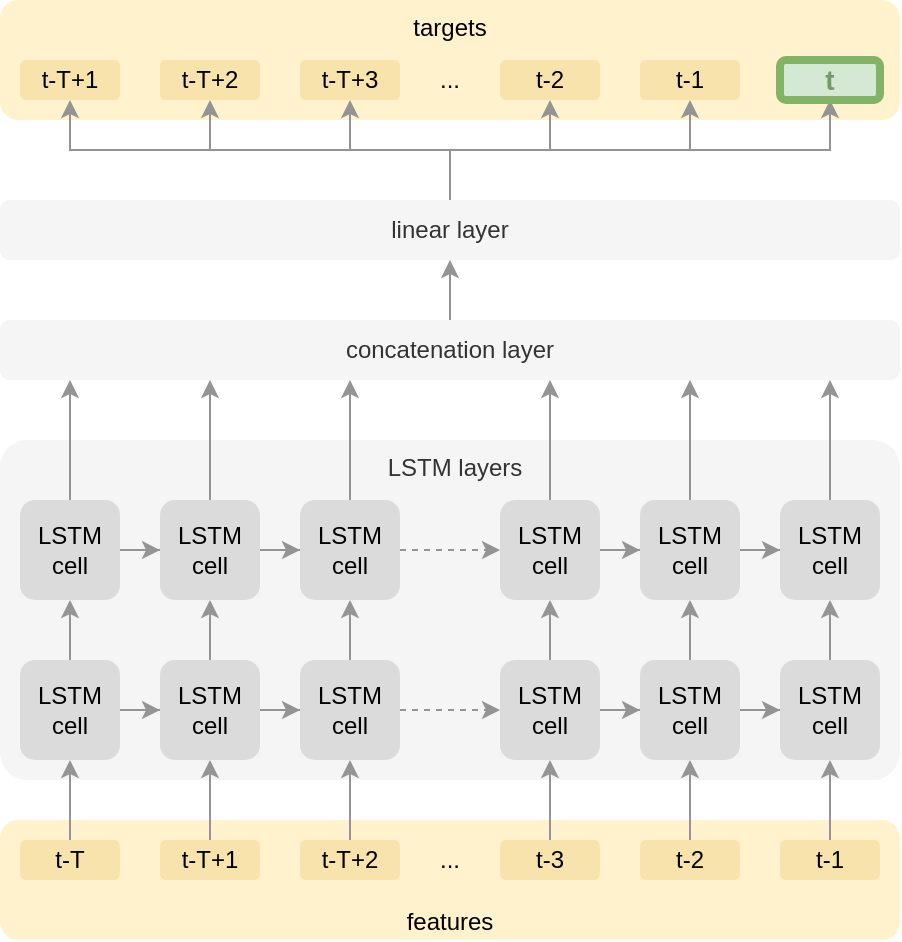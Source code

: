 <mxfile version="14.2.9" type="github">
  <diagram id="lamqM21WEhPO7RY_PFyA" name="Page-1">
    <mxGraphModel dx="858" dy="871" grid="1" gridSize="10" guides="1" tooltips="1" connect="1" arrows="1" fold="1" page="1" pageScale="1" pageWidth="827" pageHeight="1169" math="0" shadow="0">
      <root>
        <mxCell id="0" />
        <mxCell id="1" parent="0" />
        <mxCell id="bdwbAZbaEgQjwI4cp7zP-91" value="targets" style="rounded=1;whiteSpace=wrap;html=1;shadow=0;glass=0;sketch=0;align=center;fillColor=#fff2cc;verticalAlign=top;strokeColor=none;" vertex="1" parent="1">
          <mxGeometry x="120" y="90" width="450" height="60" as="geometry" />
        </mxCell>
        <mxCell id="bdwbAZbaEgQjwI4cp7zP-90" value="features" style="rounded=1;whiteSpace=wrap;html=1;shadow=0;glass=0;sketch=0;align=center;verticalAlign=bottom;fillColor=#fff2cc;strokeColor=none;" vertex="1" parent="1">
          <mxGeometry x="120" y="500" width="450" height="60" as="geometry" />
        </mxCell>
        <mxCell id="bdwbAZbaEgQjwI4cp7zP-87" value="LSTM&amp;nbsp;layers" style="rounded=1;whiteSpace=wrap;html=1;shadow=0;sketch=0;glass=0;fillColor=#f5f5f5;fontColor=#333333;strokeColor=none;align=center;spacingRight=7;spacingLeft=12;verticalAlign=top;arcSize=8;" vertex="1" parent="1">
          <mxGeometry x="120" y="310" width="450" height="170" as="geometry" />
        </mxCell>
        <mxCell id="bdwbAZbaEgQjwI4cp7zP-10" style="edgeStyle=orthogonalEdgeStyle;rounded=0;orthogonalLoop=1;jettySize=auto;html=1;entryX=0;entryY=0.5;entryDx=0;entryDy=0;strokeColor=#949494;" edge="1" parent="1" source="bdwbAZbaEgQjwI4cp7zP-2" target="bdwbAZbaEgQjwI4cp7zP-3">
          <mxGeometry relative="1" as="geometry" />
        </mxCell>
        <mxCell id="bdwbAZbaEgQjwI4cp7zP-26" style="edgeStyle=orthogonalEdgeStyle;rounded=0;orthogonalLoop=1;jettySize=auto;html=1;strokeColor=#949494;" edge="1" parent="1" source="bdwbAZbaEgQjwI4cp7zP-2" target="bdwbAZbaEgQjwI4cp7zP-16">
          <mxGeometry relative="1" as="geometry" />
        </mxCell>
        <mxCell id="bdwbAZbaEgQjwI4cp7zP-2" value="LSTM&lt;br&gt;cell" style="rounded=1;whiteSpace=wrap;html=1;strokeColor=none;fillColor=#DBDBDB;" vertex="1" parent="1">
          <mxGeometry x="130" y="420" width="50" height="50" as="geometry" />
        </mxCell>
        <mxCell id="bdwbAZbaEgQjwI4cp7zP-11" style="edgeStyle=orthogonalEdgeStyle;rounded=0;orthogonalLoop=1;jettySize=auto;html=1;entryX=0;entryY=0.5;entryDx=0;entryDy=0;strokeColor=#949494;" edge="1" parent="1" source="bdwbAZbaEgQjwI4cp7zP-3" target="bdwbAZbaEgQjwI4cp7zP-4">
          <mxGeometry relative="1" as="geometry" />
        </mxCell>
        <mxCell id="bdwbAZbaEgQjwI4cp7zP-27" style="edgeStyle=orthogonalEdgeStyle;rounded=0;orthogonalLoop=1;jettySize=auto;html=1;entryX=0.5;entryY=1;entryDx=0;entryDy=0;strokeColor=#949494;" edge="1" parent="1" source="bdwbAZbaEgQjwI4cp7zP-3" target="bdwbAZbaEgQjwI4cp7zP-18">
          <mxGeometry relative="1" as="geometry" />
        </mxCell>
        <mxCell id="bdwbAZbaEgQjwI4cp7zP-3" value="LSTM&lt;br&gt;cell" style="rounded=1;whiteSpace=wrap;html=1;strokeColor=none;fillColor=#DBDBDB;" vertex="1" parent="1">
          <mxGeometry x="200" y="420" width="50" height="50" as="geometry" />
        </mxCell>
        <mxCell id="bdwbAZbaEgQjwI4cp7zP-14" style="edgeStyle=orthogonalEdgeStyle;rounded=0;orthogonalLoop=1;jettySize=auto;html=1;dashed=1;strokeColor=#949494;" edge="1" parent="1" source="bdwbAZbaEgQjwI4cp7zP-4" target="bdwbAZbaEgQjwI4cp7zP-5">
          <mxGeometry relative="1" as="geometry" />
        </mxCell>
        <mxCell id="bdwbAZbaEgQjwI4cp7zP-28" style="edgeStyle=orthogonalEdgeStyle;rounded=0;orthogonalLoop=1;jettySize=auto;html=1;strokeColor=#949494;" edge="1" parent="1" source="bdwbAZbaEgQjwI4cp7zP-4" target="bdwbAZbaEgQjwI4cp7zP-20">
          <mxGeometry relative="1" as="geometry" />
        </mxCell>
        <mxCell id="bdwbAZbaEgQjwI4cp7zP-4" value="LSTM&lt;br&gt;cell" style="rounded=1;whiteSpace=wrap;html=1;strokeColor=none;fillColor=#DBDBDB;" vertex="1" parent="1">
          <mxGeometry x="270" y="420" width="50" height="50" as="geometry" />
        </mxCell>
        <mxCell id="bdwbAZbaEgQjwI4cp7zP-12" style="edgeStyle=orthogonalEdgeStyle;rounded=0;orthogonalLoop=1;jettySize=auto;html=1;strokeColor=#949494;" edge="1" parent="1" source="bdwbAZbaEgQjwI4cp7zP-5" target="bdwbAZbaEgQjwI4cp7zP-6">
          <mxGeometry relative="1" as="geometry" />
        </mxCell>
        <mxCell id="bdwbAZbaEgQjwI4cp7zP-29" style="edgeStyle=orthogonalEdgeStyle;rounded=0;orthogonalLoop=1;jettySize=auto;html=1;strokeColor=#949494;" edge="1" parent="1" source="bdwbAZbaEgQjwI4cp7zP-5" target="bdwbAZbaEgQjwI4cp7zP-22">
          <mxGeometry relative="1" as="geometry" />
        </mxCell>
        <mxCell id="bdwbAZbaEgQjwI4cp7zP-5" value="LSTM&lt;br&gt;cell" style="rounded=1;whiteSpace=wrap;html=1;strokeColor=none;fillColor=#DBDBDB;" vertex="1" parent="1">
          <mxGeometry x="370" y="420" width="50" height="50" as="geometry" />
        </mxCell>
        <mxCell id="bdwbAZbaEgQjwI4cp7zP-13" style="edgeStyle=orthogonalEdgeStyle;rounded=0;orthogonalLoop=1;jettySize=auto;html=1;strokeColor=#949494;" edge="1" parent="1" source="bdwbAZbaEgQjwI4cp7zP-6" target="bdwbAZbaEgQjwI4cp7zP-7">
          <mxGeometry relative="1" as="geometry" />
        </mxCell>
        <mxCell id="bdwbAZbaEgQjwI4cp7zP-30" style="edgeStyle=orthogonalEdgeStyle;rounded=0;orthogonalLoop=1;jettySize=auto;html=1;strokeColor=#949494;" edge="1" parent="1" source="bdwbAZbaEgQjwI4cp7zP-6" target="bdwbAZbaEgQjwI4cp7zP-24">
          <mxGeometry relative="1" as="geometry" />
        </mxCell>
        <mxCell id="bdwbAZbaEgQjwI4cp7zP-6" value="LSTM&lt;br&gt;cell" style="rounded=1;whiteSpace=wrap;html=1;strokeColor=none;fillColor=#DBDBDB;" vertex="1" parent="1">
          <mxGeometry x="440" y="420" width="50" height="50" as="geometry" />
        </mxCell>
        <mxCell id="bdwbAZbaEgQjwI4cp7zP-31" style="edgeStyle=orthogonalEdgeStyle;rounded=0;orthogonalLoop=1;jettySize=auto;html=1;strokeColor=#949494;" edge="1" parent="1" source="bdwbAZbaEgQjwI4cp7zP-7" target="bdwbAZbaEgQjwI4cp7zP-25">
          <mxGeometry relative="1" as="geometry" />
        </mxCell>
        <mxCell id="bdwbAZbaEgQjwI4cp7zP-7" value="LSTM&lt;br&gt;cell" style="rounded=1;whiteSpace=wrap;html=1;strokeColor=none;fillColor=#DBDBDB;" vertex="1" parent="1">
          <mxGeometry x="510" y="420" width="50" height="50" as="geometry" />
        </mxCell>
        <mxCell id="bdwbAZbaEgQjwI4cp7zP-15" style="edgeStyle=orthogonalEdgeStyle;rounded=0;orthogonalLoop=1;jettySize=auto;html=1;entryX=0;entryY=0.5;entryDx=0;entryDy=0;strokeColor=#949494;" edge="1" parent="1" source="bdwbAZbaEgQjwI4cp7zP-16" target="bdwbAZbaEgQjwI4cp7zP-18">
          <mxGeometry relative="1" as="geometry" />
        </mxCell>
        <mxCell id="bdwbAZbaEgQjwI4cp7zP-71" style="edgeStyle=orthogonalEdgeStyle;rounded=0;orthogonalLoop=1;jettySize=auto;html=1;strokeColor=#949494;" edge="1" parent="1" source="bdwbAZbaEgQjwI4cp7zP-16">
          <mxGeometry relative="1" as="geometry">
            <mxPoint x="155" y="280" as="targetPoint" />
          </mxGeometry>
        </mxCell>
        <mxCell id="bdwbAZbaEgQjwI4cp7zP-16" value="LSTM&lt;br&gt;cell" style="rounded=1;whiteSpace=wrap;html=1;strokeColor=none;fillColor=#DBDBDB;" vertex="1" parent="1">
          <mxGeometry x="130" y="340" width="50" height="50" as="geometry" />
        </mxCell>
        <mxCell id="bdwbAZbaEgQjwI4cp7zP-17" style="edgeStyle=orthogonalEdgeStyle;rounded=0;orthogonalLoop=1;jettySize=auto;html=1;entryX=0;entryY=0.5;entryDx=0;entryDy=0;strokeColor=#949494;" edge="1" parent="1" source="bdwbAZbaEgQjwI4cp7zP-18" target="bdwbAZbaEgQjwI4cp7zP-20">
          <mxGeometry relative="1" as="geometry" />
        </mxCell>
        <mxCell id="bdwbAZbaEgQjwI4cp7zP-70" style="edgeStyle=orthogonalEdgeStyle;rounded=0;orthogonalLoop=1;jettySize=auto;html=1;strokeColor=#949494;" edge="1" parent="1" source="bdwbAZbaEgQjwI4cp7zP-18">
          <mxGeometry relative="1" as="geometry">
            <mxPoint x="225" y="280" as="targetPoint" />
          </mxGeometry>
        </mxCell>
        <mxCell id="bdwbAZbaEgQjwI4cp7zP-18" value="LSTM&lt;br&gt;cell" style="rounded=1;whiteSpace=wrap;html=1;strokeColor=none;fillColor=#DBDBDB;" vertex="1" parent="1">
          <mxGeometry x="200" y="340" width="50" height="50" as="geometry" />
        </mxCell>
        <mxCell id="bdwbAZbaEgQjwI4cp7zP-19" style="edgeStyle=orthogonalEdgeStyle;rounded=0;orthogonalLoop=1;jettySize=auto;html=1;dashed=1;strokeColor=#949494;" edge="1" parent="1" source="bdwbAZbaEgQjwI4cp7zP-20" target="bdwbAZbaEgQjwI4cp7zP-22">
          <mxGeometry relative="1" as="geometry" />
        </mxCell>
        <mxCell id="bdwbAZbaEgQjwI4cp7zP-69" style="edgeStyle=orthogonalEdgeStyle;rounded=0;orthogonalLoop=1;jettySize=auto;html=1;strokeColor=#949494;" edge="1" parent="1" source="bdwbAZbaEgQjwI4cp7zP-20">
          <mxGeometry relative="1" as="geometry">
            <mxPoint x="295" y="280" as="targetPoint" />
          </mxGeometry>
        </mxCell>
        <mxCell id="bdwbAZbaEgQjwI4cp7zP-20" value="LSTM&lt;br&gt;cell" style="rounded=1;whiteSpace=wrap;html=1;strokeColor=none;fillColor=#DBDBDB;" vertex="1" parent="1">
          <mxGeometry x="270" y="340" width="50" height="50" as="geometry" />
        </mxCell>
        <mxCell id="bdwbAZbaEgQjwI4cp7zP-21" style="edgeStyle=orthogonalEdgeStyle;rounded=0;orthogonalLoop=1;jettySize=auto;html=1;strokeColor=#949494;" edge="1" parent="1" source="bdwbAZbaEgQjwI4cp7zP-22" target="bdwbAZbaEgQjwI4cp7zP-24">
          <mxGeometry relative="1" as="geometry" />
        </mxCell>
        <mxCell id="bdwbAZbaEgQjwI4cp7zP-67" style="edgeStyle=orthogonalEdgeStyle;rounded=0;orthogonalLoop=1;jettySize=auto;html=1;strokeColor=#949494;" edge="1" parent="1" source="bdwbAZbaEgQjwI4cp7zP-22">
          <mxGeometry relative="1" as="geometry">
            <mxPoint x="395" y="280" as="targetPoint" />
          </mxGeometry>
        </mxCell>
        <mxCell id="bdwbAZbaEgQjwI4cp7zP-22" value="LSTM&lt;br&gt;cell" style="rounded=1;whiteSpace=wrap;html=1;strokeColor=none;fillColor=#DBDBDB;" vertex="1" parent="1">
          <mxGeometry x="370" y="340" width="50" height="50" as="geometry" />
        </mxCell>
        <mxCell id="bdwbAZbaEgQjwI4cp7zP-23" style="edgeStyle=orthogonalEdgeStyle;rounded=0;orthogonalLoop=1;jettySize=auto;html=1;strokeColor=#949494;" edge="1" parent="1" source="bdwbAZbaEgQjwI4cp7zP-24" target="bdwbAZbaEgQjwI4cp7zP-25">
          <mxGeometry relative="1" as="geometry" />
        </mxCell>
        <mxCell id="bdwbAZbaEgQjwI4cp7zP-66" style="edgeStyle=orthogonalEdgeStyle;rounded=0;orthogonalLoop=1;jettySize=auto;html=1;strokeColor=#949494;" edge="1" parent="1" source="bdwbAZbaEgQjwI4cp7zP-24">
          <mxGeometry relative="1" as="geometry">
            <mxPoint x="465" y="280" as="targetPoint" />
          </mxGeometry>
        </mxCell>
        <mxCell id="bdwbAZbaEgQjwI4cp7zP-24" value="LSTM&lt;br&gt;cell" style="rounded=1;whiteSpace=wrap;html=1;strokeColor=none;fillColor=#DBDBDB;" vertex="1" parent="1">
          <mxGeometry x="440" y="340" width="50" height="50" as="geometry" />
        </mxCell>
        <mxCell id="bdwbAZbaEgQjwI4cp7zP-65" style="edgeStyle=orthogonalEdgeStyle;rounded=0;orthogonalLoop=1;jettySize=auto;html=1;strokeColor=#949494;" edge="1" parent="1" source="bdwbAZbaEgQjwI4cp7zP-25">
          <mxGeometry relative="1" as="geometry">
            <mxPoint x="535" y="280" as="targetPoint" />
          </mxGeometry>
        </mxCell>
        <mxCell id="bdwbAZbaEgQjwI4cp7zP-25" value="LSTM&lt;br&gt;cell" style="rounded=1;whiteSpace=wrap;html=1;strokeColor=none;fillColor=#DBDBDB;" vertex="1" parent="1">
          <mxGeometry x="510" y="340" width="50" height="50" as="geometry" />
        </mxCell>
        <mxCell id="bdwbAZbaEgQjwI4cp7zP-72" style="edgeStyle=orthogonalEdgeStyle;rounded=0;orthogonalLoop=1;jettySize=auto;html=1;entryX=0.5;entryY=1;entryDx=0;entryDy=0;fillColor=#f5f5f5;strokeColor=#949494;" edge="1" parent="1" source="bdwbAZbaEgQjwI4cp7zP-32" target="bdwbAZbaEgQjwI4cp7zP-63">
          <mxGeometry relative="1" as="geometry" />
        </mxCell>
        <mxCell id="bdwbAZbaEgQjwI4cp7zP-32" value="concatenation layer" style="rounded=1;whiteSpace=wrap;html=1;shadow=0;sketch=0;glass=0;fillColor=#f5f5f5;fontColor=#333333;strokeColor=none;" vertex="1" parent="1">
          <mxGeometry x="120" y="250" width="450" height="30" as="geometry" />
        </mxCell>
        <mxCell id="bdwbAZbaEgQjwI4cp7zP-47" style="edgeStyle=orthogonalEdgeStyle;curved=1;orthogonalLoop=1;jettySize=auto;html=1;strokeColor=#949494;" edge="1" parent="1" source="bdwbAZbaEgQjwI4cp7zP-40" target="bdwbAZbaEgQjwI4cp7zP-5">
          <mxGeometry relative="1" as="geometry" />
        </mxCell>
        <mxCell id="bdwbAZbaEgQjwI4cp7zP-40" value="t-3" style="rounded=1;whiteSpace=wrap;html=1;strokeColor=none;fillColor=#F7E3AB;" vertex="1" parent="1">
          <mxGeometry x="370" y="510" width="50" height="20" as="geometry" />
        </mxCell>
        <mxCell id="bdwbAZbaEgQjwI4cp7zP-61" style="edgeStyle=orthogonalEdgeStyle;curved=1;orthogonalLoop=1;jettySize=auto;html=1;strokeColor=#949494;" edge="1" parent="1" source="bdwbAZbaEgQjwI4cp7zP-53" target="bdwbAZbaEgQjwI4cp7zP-6">
          <mxGeometry relative="1" as="geometry" />
        </mxCell>
        <mxCell id="bdwbAZbaEgQjwI4cp7zP-53" value="t-2" style="rounded=1;whiteSpace=wrap;html=1;strokeColor=none;fillColor=#F7E3AB;" vertex="1" parent="1">
          <mxGeometry x="440" y="510" width="50" height="20" as="geometry" />
        </mxCell>
        <mxCell id="bdwbAZbaEgQjwI4cp7zP-62" style="edgeStyle=orthogonalEdgeStyle;curved=1;orthogonalLoop=1;jettySize=auto;html=1;entryX=0.5;entryY=1;entryDx=0;entryDy=0;strokeColor=#949494;" edge="1" parent="1" source="bdwbAZbaEgQjwI4cp7zP-54" target="bdwbAZbaEgQjwI4cp7zP-7">
          <mxGeometry relative="1" as="geometry" />
        </mxCell>
        <mxCell id="bdwbAZbaEgQjwI4cp7zP-54" value="t-1" style="rounded=1;whiteSpace=wrap;html=1;strokeColor=none;fillColor=#F7E3AB;" vertex="1" parent="1">
          <mxGeometry x="510" y="510" width="50" height="20" as="geometry" />
        </mxCell>
        <mxCell id="bdwbAZbaEgQjwI4cp7zP-60" style="edgeStyle=orthogonalEdgeStyle;curved=1;orthogonalLoop=1;jettySize=auto;html=1;strokeColor=#949494;" edge="1" parent="1" source="bdwbAZbaEgQjwI4cp7zP-55" target="bdwbAZbaEgQjwI4cp7zP-2">
          <mxGeometry relative="1" as="geometry" />
        </mxCell>
        <mxCell id="bdwbAZbaEgQjwI4cp7zP-55" value="t-T" style="rounded=1;whiteSpace=wrap;html=1;strokeColor=none;fillColor=#F7E3AB;" vertex="1" parent="1">
          <mxGeometry x="130" y="510" width="50" height="20" as="geometry" />
        </mxCell>
        <mxCell id="bdwbAZbaEgQjwI4cp7zP-59" style="edgeStyle=orthogonalEdgeStyle;curved=1;orthogonalLoop=1;jettySize=auto;html=1;entryX=0.5;entryY=1;entryDx=0;entryDy=0;strokeColor=#949494;" edge="1" parent="1" source="bdwbAZbaEgQjwI4cp7zP-56" target="bdwbAZbaEgQjwI4cp7zP-3">
          <mxGeometry relative="1" as="geometry" />
        </mxCell>
        <mxCell id="bdwbAZbaEgQjwI4cp7zP-56" value="t-T+1" style="rounded=1;whiteSpace=wrap;html=1;strokeColor=none;fillColor=#F7E3AB;" vertex="1" parent="1">
          <mxGeometry x="200" y="510" width="50" height="20" as="geometry" />
        </mxCell>
        <mxCell id="bdwbAZbaEgQjwI4cp7zP-58" style="edgeStyle=orthogonalEdgeStyle;curved=1;orthogonalLoop=1;jettySize=auto;html=1;entryX=0.5;entryY=1;entryDx=0;entryDy=0;strokeColor=#949494;" edge="1" parent="1" source="bdwbAZbaEgQjwI4cp7zP-57" target="bdwbAZbaEgQjwI4cp7zP-4">
          <mxGeometry relative="1" as="geometry" />
        </mxCell>
        <mxCell id="bdwbAZbaEgQjwI4cp7zP-57" value="t-T+2" style="rounded=1;whiteSpace=wrap;html=1;strokeColor=none;fillColor=#F7E3AB;" vertex="1" parent="1">
          <mxGeometry x="270" y="510" width="50" height="20" as="geometry" />
        </mxCell>
        <mxCell id="bdwbAZbaEgQjwI4cp7zP-80" style="edgeStyle=orthogonalEdgeStyle;rounded=0;orthogonalLoop=1;jettySize=auto;html=1;entryX=0.5;entryY=1;entryDx=0;entryDy=0;strokeColor=#949494;" edge="1" parent="1" source="bdwbAZbaEgQjwI4cp7zP-63" target="bdwbAZbaEgQjwI4cp7zP-76">
          <mxGeometry relative="1" as="geometry" />
        </mxCell>
        <mxCell id="bdwbAZbaEgQjwI4cp7zP-81" style="edgeStyle=orthogonalEdgeStyle;rounded=0;orthogonalLoop=1;jettySize=auto;html=1;entryX=0.5;entryY=1;entryDx=0;entryDy=0;strokeColor=#949494;" edge="1" parent="1" source="bdwbAZbaEgQjwI4cp7zP-63" target="bdwbAZbaEgQjwI4cp7zP-75">
          <mxGeometry relative="1" as="geometry" />
        </mxCell>
        <mxCell id="bdwbAZbaEgQjwI4cp7zP-82" style="edgeStyle=orthogonalEdgeStyle;rounded=0;orthogonalLoop=1;jettySize=auto;html=1;entryX=0.5;entryY=1;entryDx=0;entryDy=0;strokeColor=#949494;" edge="1" parent="1" source="bdwbAZbaEgQjwI4cp7zP-63" target="bdwbAZbaEgQjwI4cp7zP-74">
          <mxGeometry relative="1" as="geometry" />
        </mxCell>
        <mxCell id="bdwbAZbaEgQjwI4cp7zP-83" style="edgeStyle=orthogonalEdgeStyle;rounded=0;orthogonalLoop=1;jettySize=auto;html=1;entryX=0.5;entryY=1;entryDx=0;entryDy=0;strokeColor=#949494;" edge="1" parent="1" source="bdwbAZbaEgQjwI4cp7zP-63" target="bdwbAZbaEgQjwI4cp7zP-79">
          <mxGeometry relative="1" as="geometry" />
        </mxCell>
        <mxCell id="bdwbAZbaEgQjwI4cp7zP-84" style="edgeStyle=orthogonalEdgeStyle;rounded=0;orthogonalLoop=1;jettySize=auto;html=1;entryX=0.5;entryY=1;entryDx=0;entryDy=0;strokeColor=#949494;" edge="1" parent="1" source="bdwbAZbaEgQjwI4cp7zP-63" target="bdwbAZbaEgQjwI4cp7zP-78">
          <mxGeometry relative="1" as="geometry" />
        </mxCell>
        <mxCell id="bdwbAZbaEgQjwI4cp7zP-85" style="edgeStyle=orthogonalEdgeStyle;rounded=0;orthogonalLoop=1;jettySize=auto;html=1;entryX=0.5;entryY=1;entryDx=0;entryDy=0;strokeColor=#949494;" edge="1" parent="1" source="bdwbAZbaEgQjwI4cp7zP-63" target="bdwbAZbaEgQjwI4cp7zP-77">
          <mxGeometry relative="1" as="geometry" />
        </mxCell>
        <mxCell id="bdwbAZbaEgQjwI4cp7zP-63" value="linear layer" style="rounded=1;whiteSpace=wrap;html=1;shadow=0;sketch=0;glass=0;fillColor=#f5f5f5;fontColor=#333333;strokeColor=none;" vertex="1" parent="1">
          <mxGeometry x="120" y="190" width="450" height="30" as="geometry" />
        </mxCell>
        <mxCell id="bdwbAZbaEgQjwI4cp7zP-74" value="t-2" style="rounded=1;whiteSpace=wrap;html=1;strokeColor=none;fillColor=#F7E3AB;" vertex="1" parent="1">
          <mxGeometry x="370" y="120" width="50" height="20" as="geometry" />
        </mxCell>
        <mxCell id="bdwbAZbaEgQjwI4cp7zP-75" value="t-1" style="rounded=1;whiteSpace=wrap;html=1;strokeColor=none;fillColor=#F7E3AB;" vertex="1" parent="1">
          <mxGeometry x="440" y="120" width="50" height="20" as="geometry" />
        </mxCell>
        <mxCell id="bdwbAZbaEgQjwI4cp7zP-76" value="t" style="rounded=1;whiteSpace=wrap;html=1;fillColor=#d5e8d4;strokeColor=#82b366;fontStyle=1;fontSize=14;strokeWidth=4;fontColor=#779963;" vertex="1" parent="1">
          <mxGeometry x="510" y="120" width="50" height="20" as="geometry" />
        </mxCell>
        <mxCell id="bdwbAZbaEgQjwI4cp7zP-77" value="t-T+1" style="rounded=1;whiteSpace=wrap;html=1;strokeColor=none;fillColor=#F7E3AB;" vertex="1" parent="1">
          <mxGeometry x="130" y="120" width="50" height="20" as="geometry" />
        </mxCell>
        <mxCell id="bdwbAZbaEgQjwI4cp7zP-78" value="t-T+2" style="rounded=1;whiteSpace=wrap;html=1;strokeColor=none;fillColor=#F7E3AB;" vertex="1" parent="1">
          <mxGeometry x="200" y="120" width="50" height="20" as="geometry" />
        </mxCell>
        <mxCell id="bdwbAZbaEgQjwI4cp7zP-79" value="t-T+3" style="rounded=1;whiteSpace=wrap;html=1;strokeColor=none;fillColor=#F7E3AB;" vertex="1" parent="1">
          <mxGeometry x="270" y="120" width="50" height="20" as="geometry" />
        </mxCell>
        <mxCell id="bdwbAZbaEgQjwI4cp7zP-86" value="..." style="text;html=1;strokeColor=none;fillColor=none;align=center;verticalAlign=middle;whiteSpace=wrap;rounded=0;" vertex="1" parent="1">
          <mxGeometry x="325" y="120" width="40" height="20" as="geometry" />
        </mxCell>
        <mxCell id="bdwbAZbaEgQjwI4cp7zP-92" value="..." style="text;html=1;strokeColor=none;fillColor=none;align=center;verticalAlign=middle;whiteSpace=wrap;rounded=0;" vertex="1" parent="1">
          <mxGeometry x="325" y="510" width="40" height="20" as="geometry" />
        </mxCell>
      </root>
    </mxGraphModel>
  </diagram>
</mxfile>
